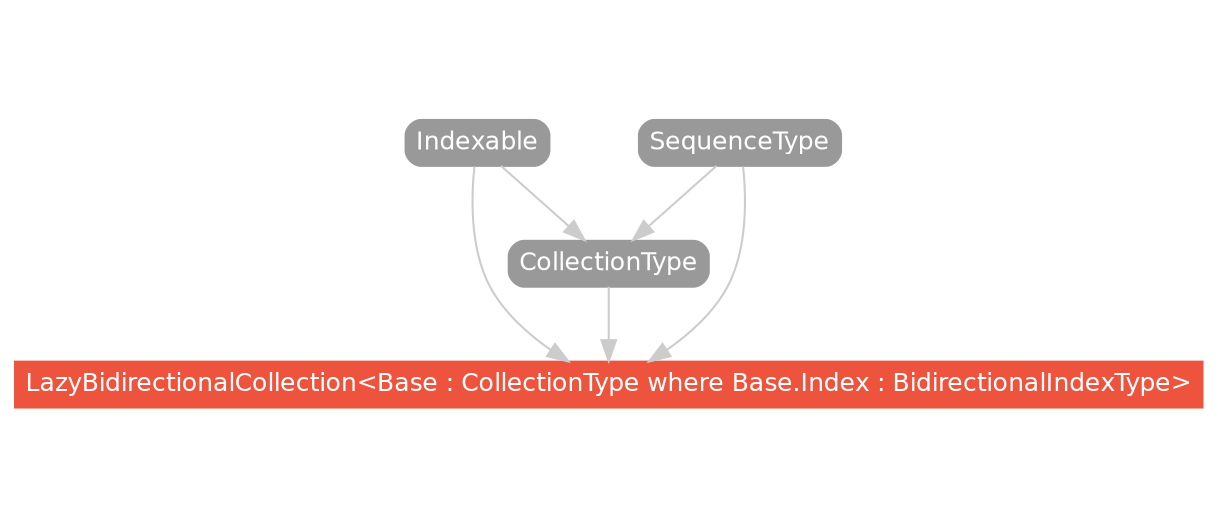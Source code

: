 strict digraph "LazyBidirectionalCollection<Base : CollectionType where Base.Index : BidirectionalIndexType> - Type Hierarchy - SwiftDoc.org" {
    pad="0.1,0.8"
    node [shape=box, style="filled,rounded", color="#999999", fillcolor="#999999", fontcolor=white, fontname=Helvetica, fontnames="Helvetica,sansserif", fontsize=12, margin="0.07,0.05", height="0.3"]
    edge [color="#cccccc"]
    "CollectionType" [URL="/protocol/CollectionType/"]
    "Indexable" [URL="/protocol/Indexable/"]
    "LazyBidirectionalCollection<Base : CollectionType where Base.Index : BidirectionalIndexType>" [URL="/type/LazyBidirectionalCollection/", style="filled", fillcolor="#ee543d", color="#ee543d"]
    "SequenceType" [URL="/protocol/SequenceType/"]    "CollectionType" -> "LazyBidirectionalCollection<Base : CollectionType where Base.Index : BidirectionalIndexType>"
    "Indexable" -> "LazyBidirectionalCollection<Base : CollectionType where Base.Index : BidirectionalIndexType>"
    "SequenceType" -> "LazyBidirectionalCollection<Base : CollectionType where Base.Index : BidirectionalIndexType>"
    "Indexable" -> "CollectionType"
    "SequenceType" -> "CollectionType"
    subgraph Types {
        rank = max; "LazyBidirectionalCollection<Base : CollectionType where Base.Index : BidirectionalIndexType>";
    }
}